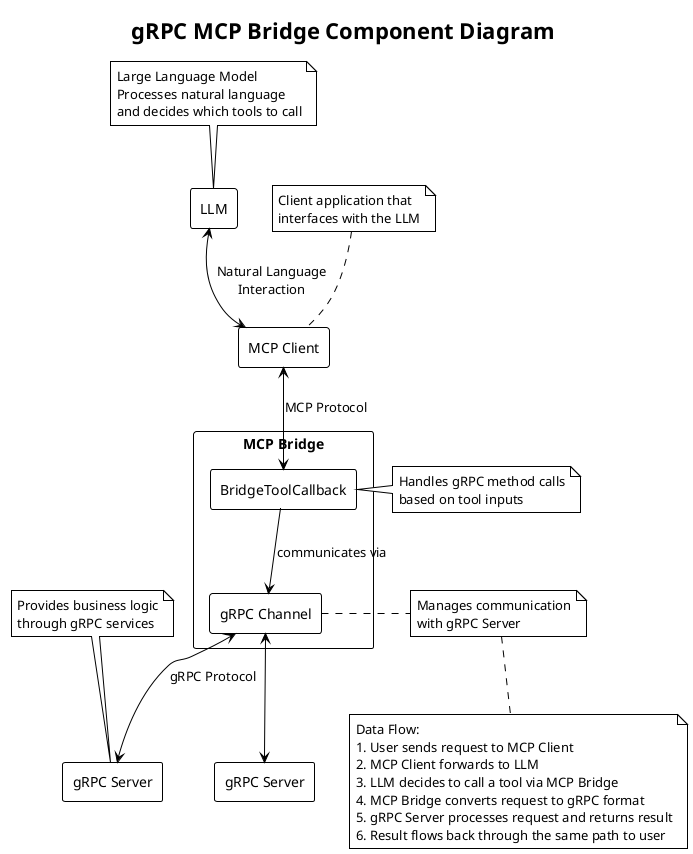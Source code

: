 @startuml
!theme plain
skinparam componentStyle rectangle
skinparam packageStyle rectangle

title gRPC MCP Bridge Component Diagram

' Define components
[LLM] as LLM
[MCP Client] as McpClient
[gRPC Server] as GrpcServer1
[gRPC Server] as GrpcServer2

' Define MCP Bridge with internal components
package "MCP Bridge" as McpBridge {
  [gRPC Channel] as GrpcChannel
  [BridgeToolCallback] as ToolCallback

  ' Internal relationships
  ToolCallback --> GrpcChannel : "communicates via"
}

' Define external relationships
LLM <--> McpClient : "Natural Language\nInteraction"
McpClient <--> ToolCallback : "MCP Protocol"
GrpcChannel <--> GrpcServer1 : "gRPC Protocol"
GrpcChannel <--> GrpcServer2

' Add notes
note top of LLM
  Large Language Model
  Processes natural language
  and decides which tools to call
end note

note top of McpClient
  Client application that
  interfaces with the LLM
end note

note top of GrpcServer1
  Provides business logic
  through gRPC services
end note

note right of ToolCallback
  Handles gRPC method calls
  based on tool inputs
end note
note right of GrpcChannel
  Manages communication
  with gRPC Server
end note

' Add flow description
note bottom
  Data Flow:
  1. User sends request to MCP Client
  2. MCP Client forwards to LLM
  3. LLM decides to call a tool via MCP Bridge
  4. MCP Bridge converts request to gRPC format
  5. gRPC Server processes request and returns result
  6. Result flows back through the same path to user
end note

@enduml
